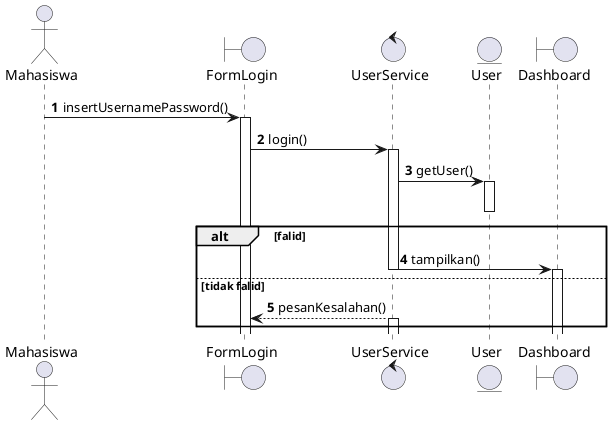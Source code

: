 @startuml

autonumber

actor Mahasiswa
boundary "FormLogin" as viewLogin
control "UserService" as login
entity "User" as user
boundary Dashboard

Mahasiswa -> viewLogin : insertUsernamePassword()
activate viewLogin
viewLogin -> login : login()
activate login
login -> user : getUser()
activate user
deactivate user


alt falid
    login -> Dashboard : tampilkan()
    deactivate login
    activate Dashboard
else tidak falid
    login --> viewLogin : pesanKesalahan()
    activate login
end



@enduml